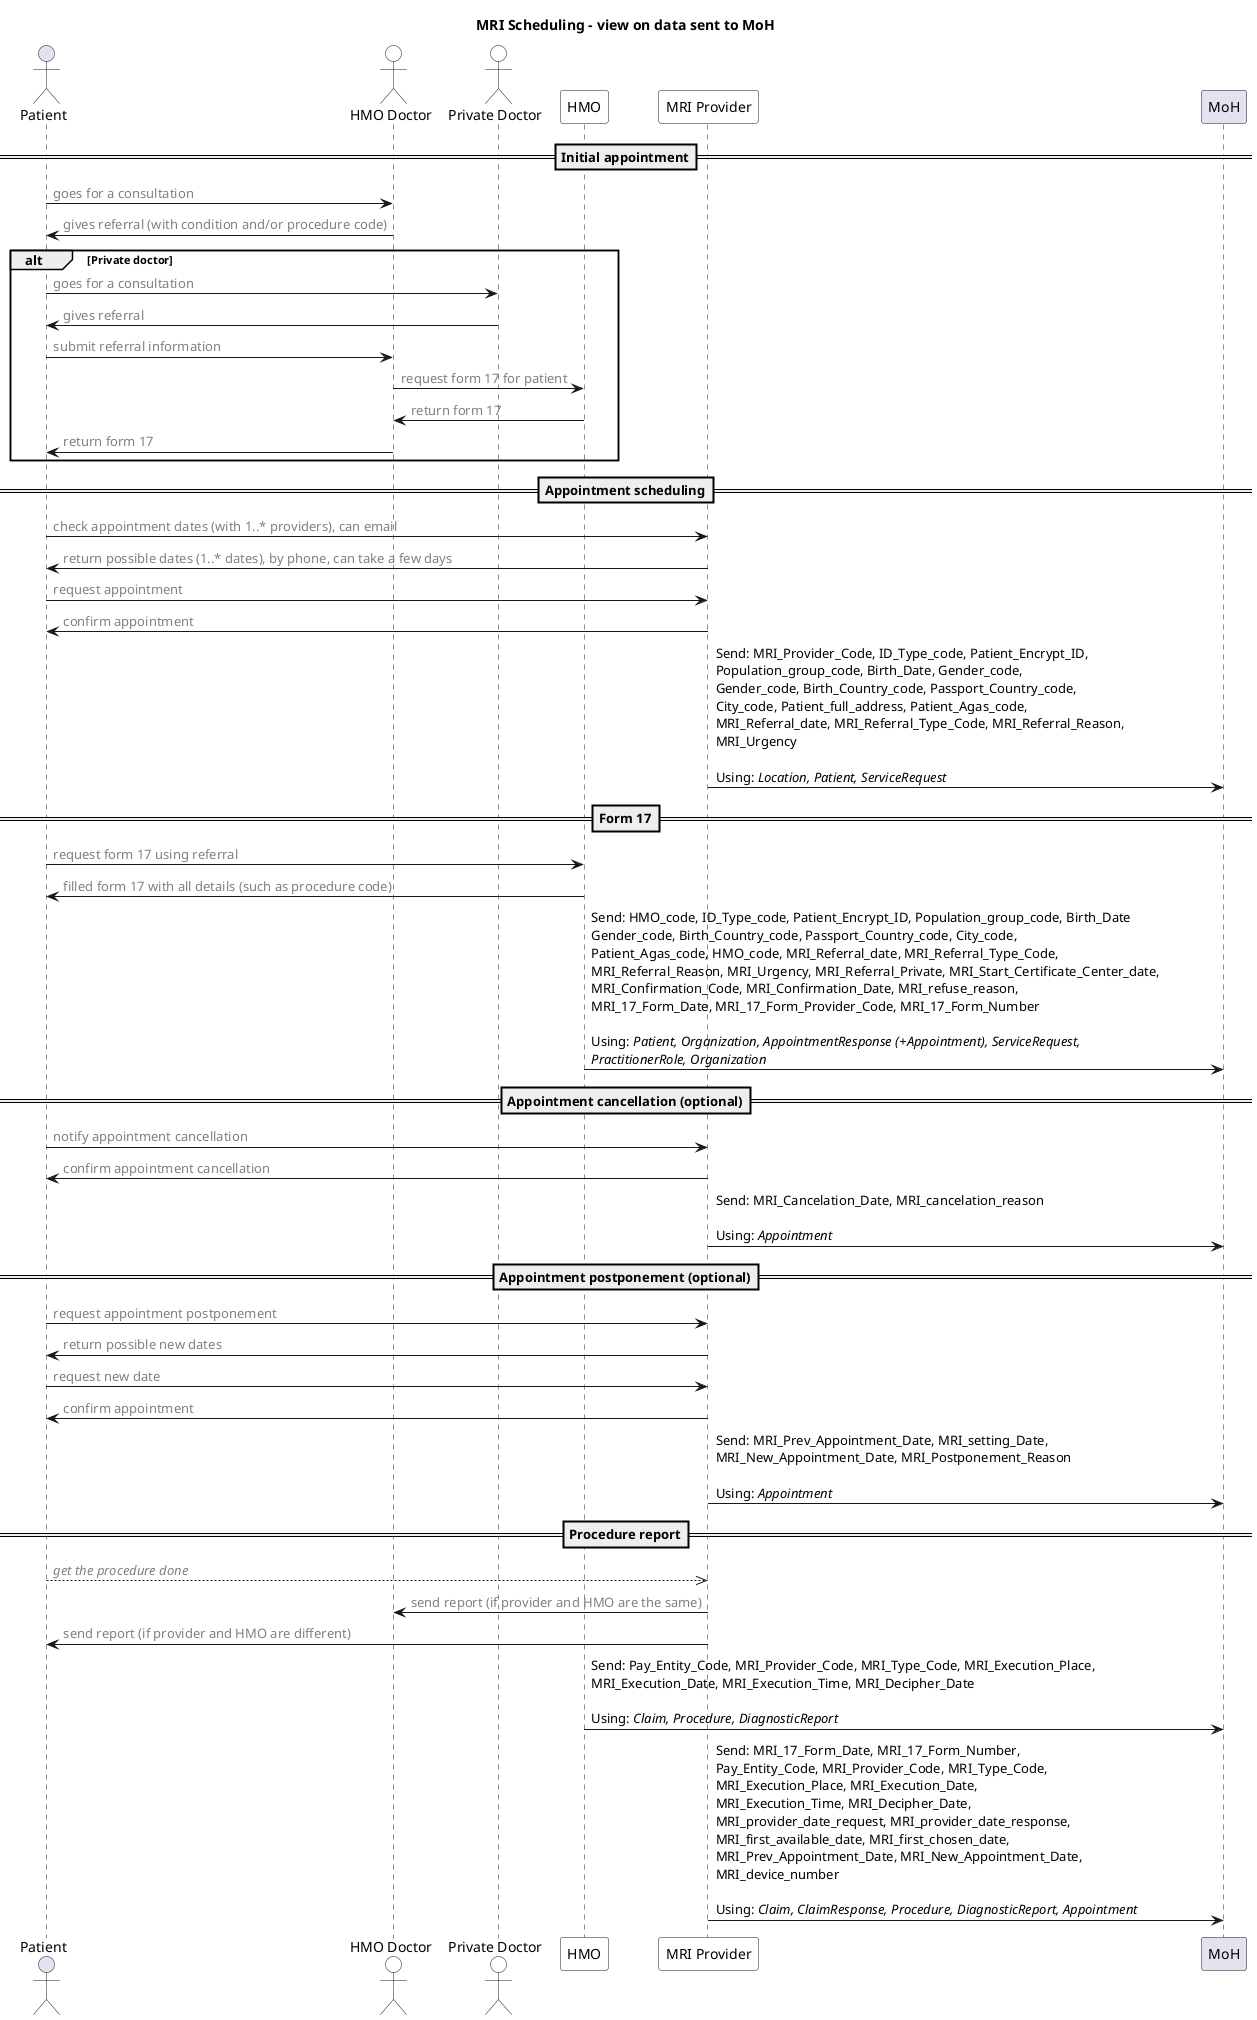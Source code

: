 @startuml
'editable with https://planttext.com
'see documentation at https://plantuml.com/sequence-diagram

title "MRI Scheduling - view on data sent to MoH"

actor Patient
actor "HMO Doctor" #white
actor "Private Doctor" #white
participant HMO #white 
participant "MRI Provider" #white
participant MoH

== Initial appointment==
Patient -> "HMO Doctor": <color #grey>goes for a consultation
"HMO Doctor" -> Patient: <color #grey>gives referral (with condition and/or procedure code)

alt Private doctor 
    Patient -> "Private Doctor": <color #grey>goes for a consultation
    "Private Doctor" -> Patient: <color #grey>gives referral

    Patient -> "HMO Doctor": <color #grey>submit referral information
    "HMO Doctor" -> HMO: <color #grey>request form 17 for patient
    HMO -> "HMO Doctor": <color #grey>return form 17
    "HMO Doctor" -> Patient: <color #grey>return form 17
end

== Appointment scheduling==
Patient -> "MRI Provider": <color #grey>check appointment dates (with 1..* providers), can email
"MRI Provider" -> Patient: <color #grey>return possible dates (1..* dates), by phone, can take a few days
Patient -> "MRI Provider": <color #grey>request appointment
"MRI Provider" -> Patient: <color #grey>confirm appointment

"MRI Provider" -> MoH: Send: MRI_Provider_Code, ID_Type_code, Patient_Encrypt_ID, \nPopulation_group_code, Birth_Date, Gender_code, \nGender_code, Birth_Country_code, Passport_Country_code, \nCity_code, Patient_full_address, Patient_Agas_code, \nMRI_Referral_date, MRI_Referral_Type_Code, MRI_Referral_Reason, \nMRI_Urgency\n\nUsing: //Location, Patient, ServiceRequest//

== Form 17==
Patient -> HMO: <color #grey>request form 17 using referral
HMO -> Patient: <color #grey>filled form 17 with all details (such as procedure code)

HMO -> MoH: Send: HMO_code, ID_Type_code, Patient_Encrypt_ID, Population_group_code, Birth_Date \nGender_code, Birth_Country_code, Passport_Country_code, City_code, \nPatient_Agas_code, HMO_code, MRI_Referral_date, MRI_Referral_Type_Code, \nMRI_Referral_Reason, MRI_Urgency, MRI_Referral_Private, MRI_Start_Certificate_Center_date,  \nMRI_Confirmation_Code, MRI_Confirmation_Date, MRI_refuse_reason, \nMRI_17_Form_Date, MRI_17_Form_Provider_Code, MRI_17_Form_Number \n\nUsing: //Patient, Organization, AppointmentResponse (+Appointment), ServiceRequest,//\n//PractitionerRole, Organization //

== Appointment cancellation (optional)==
Patient -> "MRI Provider": <color #grey>notify appointment cancellation
"MRI Provider" -> Patient: <color #grey>confirm appointment cancellation

"MRI Provider" -> MoH: Send: MRI_Cancelation_Date, MRI_cancelation_reason \n\nUsing: //Appointment//

== Appointment postponement (optional)==
Patient -> "MRI Provider": <color #grey>request appointment postponement
"MRI Provider" -> Patient: <color #grey>return possible new dates
Patient -> "MRI Provider": <color #grey>request new date
"MRI Provider" -> Patient: <color #grey>confirm appointment

"MRI Provider" -> MoH: Send: MRI_Prev_Appointment_Date, MRI_setting_Date, \nMRI_New_Appointment_Date, MRI_Postponement_Reason \n\nUsing: //Appointment//

== Procedure report==
Patient -->> "MRI Provider": <color #grey>//get the procedure done//
"MRI Provider" -> "HMO Doctor": <color #grey>send report (if provider and HMO are the same)
"MRI Provider" -> Patient: <color #grey>send report (if provider and HMO are different)

HMO -> MoH: Send: Pay_Entity_Code, MRI_Provider_Code, MRI_Type_Code, MRI_Execution_Place, \nMRI_Execution_Date, MRI_Execution_Time, MRI_Decipher_Date \n\nUsing: //Claim, Procedure, DiagnosticReport//

"MRI Provider" -> MoH: Send: MRI_17_Form_Date, MRI_17_Form_Number, \nPay_Entity_Code, MRI_Provider_Code, MRI_Type_Code, \nMRI_Execution_Place, MRI_Execution_Date, \nMRI_Execution_Time, MRI_Decipher_Date, \nMRI_provider_date_request, MRI_provider_date_response, \nMRI_first_available_date, MRI_first_chosen_date, \nMRI_Prev_Appointment_Date, MRI_New_Appointment_Date, \nMRI_device_number  \n\nUsing: //Claim, ClaimResponse, Procedure, DiagnosticReport, Appointment//

@enduml
